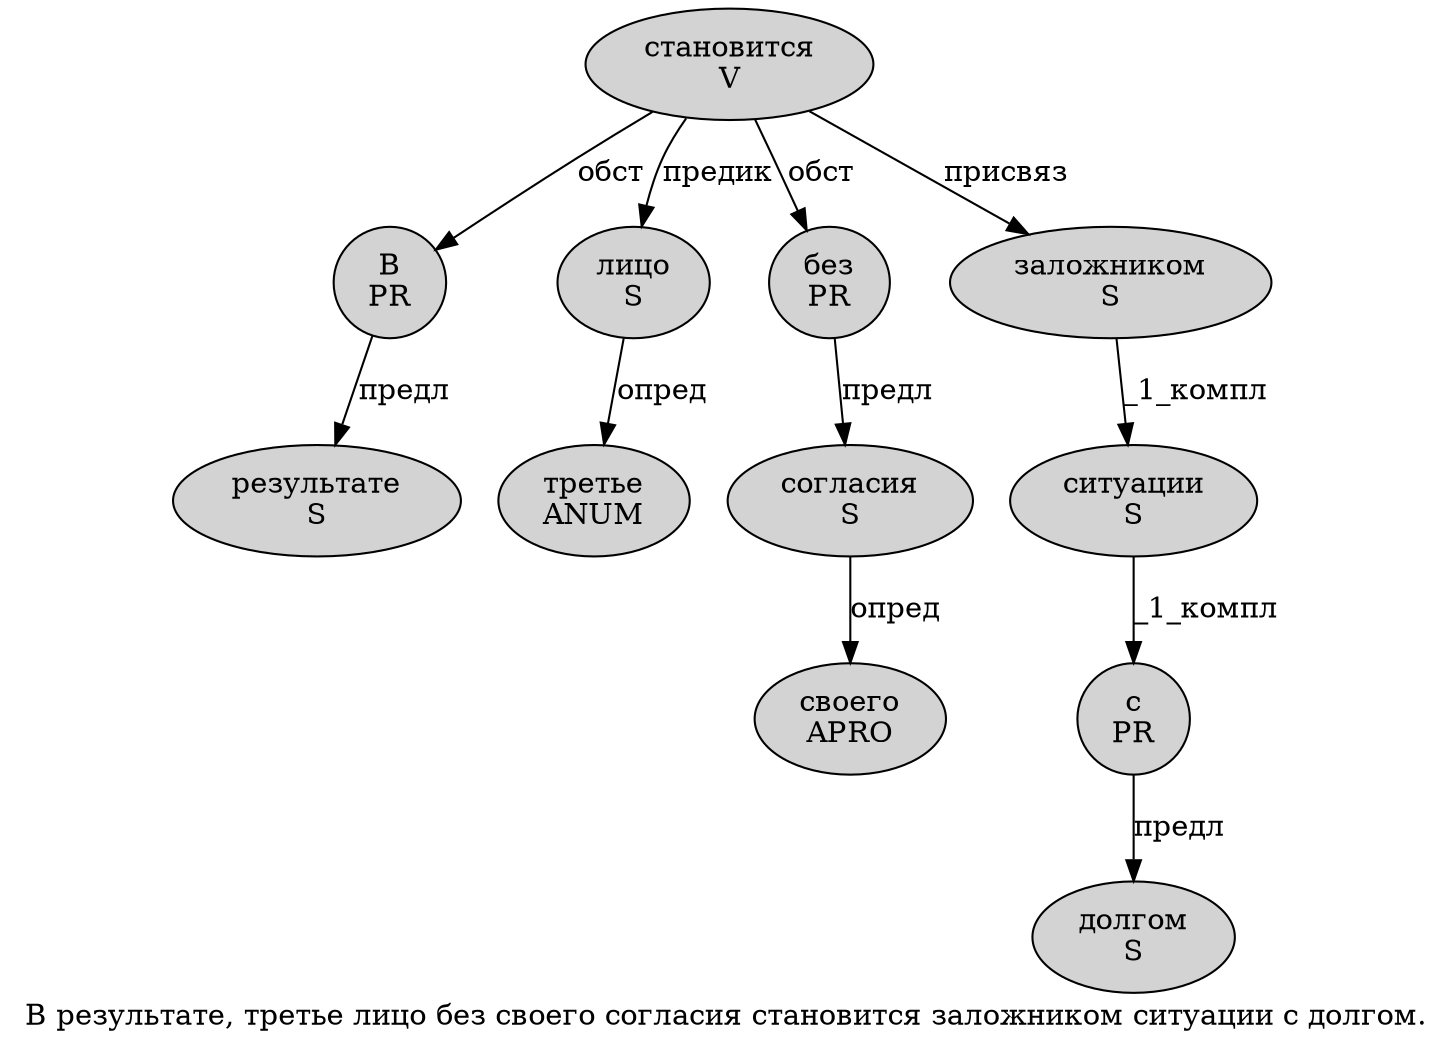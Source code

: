 digraph SENTENCE_133 {
	graph [label="В результате, третье лицо без своего согласия становится заложником ситуации с долгом."]
	node [style=filled]
		0 [label="В
PR" color="" fillcolor=lightgray penwidth=1 shape=ellipse]
		1 [label="результате
S" color="" fillcolor=lightgray penwidth=1 shape=ellipse]
		3 [label="третье
ANUM" color="" fillcolor=lightgray penwidth=1 shape=ellipse]
		4 [label="лицо
S" color="" fillcolor=lightgray penwidth=1 shape=ellipse]
		5 [label="без
PR" color="" fillcolor=lightgray penwidth=1 shape=ellipse]
		6 [label="своего
APRO" color="" fillcolor=lightgray penwidth=1 shape=ellipse]
		7 [label="согласия
S" color="" fillcolor=lightgray penwidth=1 shape=ellipse]
		8 [label="становится
V" color="" fillcolor=lightgray penwidth=1 shape=ellipse]
		9 [label="заложником
S" color="" fillcolor=lightgray penwidth=1 shape=ellipse]
		10 [label="ситуации
S" color="" fillcolor=lightgray penwidth=1 shape=ellipse]
		11 [label="с
PR" color="" fillcolor=lightgray penwidth=1 shape=ellipse]
		12 [label="долгом
S" color="" fillcolor=lightgray penwidth=1 shape=ellipse]
			4 -> 3 [label="опред"]
			8 -> 0 [label="обст"]
			8 -> 4 [label="предик"]
			8 -> 5 [label="обст"]
			8 -> 9 [label="присвяз"]
			7 -> 6 [label="опред"]
			9 -> 10 [label="_1_компл"]
			0 -> 1 [label="предл"]
			5 -> 7 [label="предл"]
			11 -> 12 [label="предл"]
			10 -> 11 [label="_1_компл"]
}